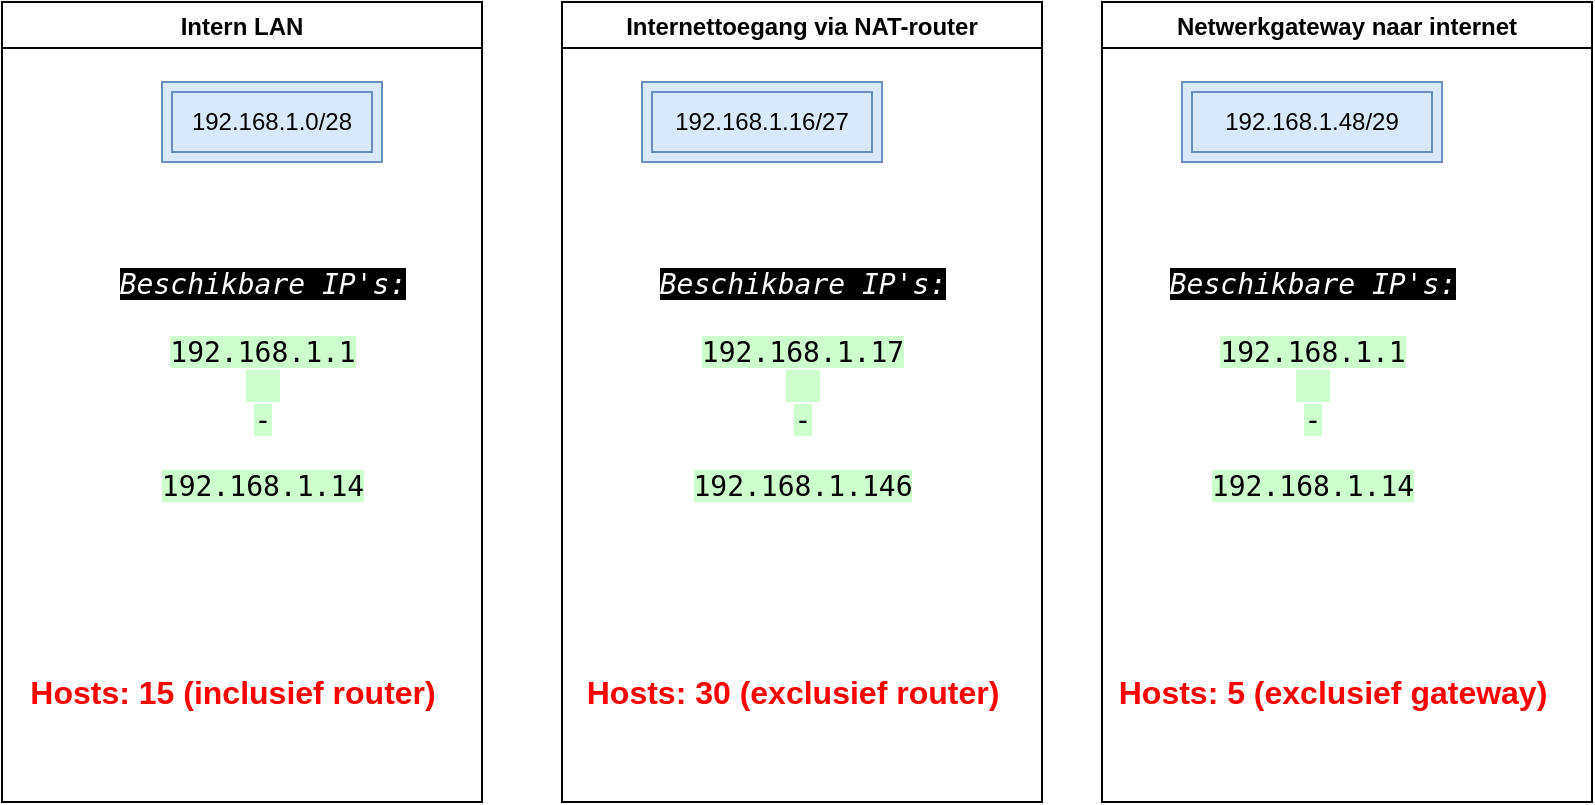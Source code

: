 <mxfile version="22.0.8" type="github">
  <diagram name="Page-1" id="IfN-q7y35NZr2u1xi1Se">
    <mxGraphModel dx="1157" dy="700" grid="1" gridSize="10" guides="1" tooltips="1" connect="1" arrows="1" fold="1" page="1" pageScale="1" pageWidth="827" pageHeight="1169" math="0" shadow="0">
      <root>
        <mxCell id="0" />
        <mxCell id="1" parent="0" />
        <mxCell id="S7OoX4hOGrA3Il8_2Npv-1" value="Intern LAN" style="swimlane;" parent="1" vertex="1">
          <mxGeometry x="20" y="280" width="240" height="400" as="geometry" />
        </mxCell>
        <mxCell id="S7OoX4hOGrA3Il8_2Npv-4" value="192.168.1.0/28" style="shape=ext;margin=3;double=1;whiteSpace=wrap;html=1;align=center;fillColor=#dae8fc;strokeColor=#6c8ebf;" parent="S7OoX4hOGrA3Il8_2Npv-1" vertex="1">
          <mxGeometry x="80" y="40" width="110" height="40" as="geometry" />
        </mxCell>
        <mxCell id="S7OoX4hOGrA3Il8_2Npv-10" value="&lt;b&gt;&lt;font color=&quot;#ff0000&quot; style=&quot;font-size: 16px;&quot;&gt;Hosts: 15 (inclusief router)&lt;/font&gt;&lt;/b&gt;" style="text;html=1;align=center;verticalAlign=middle;resizable=0;points=[];autosize=1;strokeColor=none;fillColor=none;" parent="S7OoX4hOGrA3Il8_2Npv-1" vertex="1">
          <mxGeometry y="330" width="230" height="30" as="geometry" />
        </mxCell>
        <mxCell id="S7OoX4hOGrA3Il8_2Npv-7" value="&lt;span style=&quot;font-variant-caps: normal; font-weight: 400; letter-spacing: normal; text-indent: 0px; text-transform: none; word-spacing: 0px; -webkit-text-stroke-width: 0px; text-decoration: none; caret-color: rgb(255, 255, 255); font-family: &amp;quot;Söhne Mono&amp;quot;, Monaco, &amp;quot;Andale Mono&amp;quot;, &amp;quot;Ubuntu Mono&amp;quot;, monospace; font-size: 14px; text-align: left; float: none; display: inline !important;&quot;&gt;&lt;i style=&quot;color: rgb(255, 255, 255);&quot;&gt;&lt;span style=&quot;background-color: rgb(0, 0, 0);&quot;&gt;Beschikbare IP&#39;s: &lt;/span&gt;&lt;br&gt;&lt;/i&gt;&lt;span style=&quot;background-color: rgb(204, 255, 204);&quot;&gt;&lt;br&gt;192.168.1.1&lt;br&gt;&amp;nbsp;&amp;nbsp;&lt;br&gt;- &lt;br&gt;&lt;br&gt;192.168.1.14&lt;br&gt;&lt;/span&gt;&lt;br&gt;&lt;/span&gt;" style="text;html=1;align=center;verticalAlign=middle;resizable=0;points=[];autosize=1;strokeColor=none;fillColor=none;" parent="S7OoX4hOGrA3Il8_2Npv-1" vertex="1">
          <mxGeometry x="45" y="130" width="170" height="140" as="geometry" />
        </mxCell>
        <mxCell id="S7OoX4hOGrA3Il8_2Npv-2" value="Internettoegang via NAT-router" style="swimlane;" parent="1" vertex="1">
          <mxGeometry x="300" y="280" width="240" height="400" as="geometry" />
        </mxCell>
        <mxCell id="S7OoX4hOGrA3Il8_2Npv-5" value="192.168.1.16/27" style="shape=ext;margin=3;double=1;whiteSpace=wrap;html=1;align=center;fillColor=#dae8fc;strokeColor=#6c8ebf;" parent="S7OoX4hOGrA3Il8_2Npv-2" vertex="1">
          <mxGeometry x="40" y="40" width="120" height="40" as="geometry" />
        </mxCell>
        <mxCell id="S7OoX4hOGrA3Il8_2Npv-13" value="&lt;b&gt;&lt;font color=&quot;#ff0000&quot; style=&quot;font-size: 16px;&quot;&gt;Hosts: 30 (exclusief router)&lt;/font&gt;&lt;/b&gt;" style="text;html=1;align=center;verticalAlign=middle;resizable=0;points=[];autosize=1;strokeColor=none;fillColor=none;" parent="S7OoX4hOGrA3Il8_2Npv-2" vertex="1">
          <mxGeometry y="330" width="230" height="30" as="geometry" />
        </mxCell>
        <mxCell id="S7OoX4hOGrA3Il8_2Npv-16" value="&lt;span style=&quot;font-variant-caps: normal; font-weight: 400; letter-spacing: normal; text-indent: 0px; text-transform: none; word-spacing: 0px; -webkit-text-stroke-width: 0px; text-decoration: none; caret-color: rgb(255, 255, 255); font-family: &amp;quot;Söhne Mono&amp;quot;, Monaco, &amp;quot;Andale Mono&amp;quot;, &amp;quot;Ubuntu Mono&amp;quot;, monospace; font-size: 14px; text-align: left; float: none; display: inline !important;&quot;&gt;&lt;i style=&quot;color: rgb(255, 255, 255);&quot;&gt;&lt;span style=&quot;background-color: rgb(0, 0, 0);&quot;&gt;Beschikbare IP&#39;s: &lt;/span&gt;&lt;br&gt;&lt;/i&gt;&lt;br&gt;&lt;span style=&quot;background-color: rgb(204, 255, 204);&quot;&gt;192.168.1.17&lt;br&gt;&amp;nbsp;&amp;nbsp;&lt;br&gt;- &lt;br&gt;&lt;br&gt;192.168.1.146&lt;/span&gt;&lt;br&gt;&lt;br&gt;&lt;/span&gt;" style="text;html=1;align=center;verticalAlign=middle;resizable=0;points=[];autosize=1;strokeColor=none;fillColor=none;" parent="S7OoX4hOGrA3Il8_2Npv-2" vertex="1">
          <mxGeometry x="35" y="130" width="170" height="140" as="geometry" />
        </mxCell>
        <mxCell id="S7OoX4hOGrA3Il8_2Npv-3" value="Netwerkgateway naar internet" style="swimlane;" parent="1" vertex="1">
          <mxGeometry x="570" y="280" width="245" height="400" as="geometry" />
        </mxCell>
        <mxCell id="S7OoX4hOGrA3Il8_2Npv-6" value="192.168.1.48/29" style="shape=ext;margin=3;double=1;whiteSpace=wrap;html=1;align=center;fillColor=#dae8fc;strokeColor=#6c8ebf;" parent="S7OoX4hOGrA3Il8_2Npv-3" vertex="1">
          <mxGeometry x="40" y="40" width="130" height="40" as="geometry" />
        </mxCell>
        <mxCell id="S7OoX4hOGrA3Il8_2Npv-14" value="&lt;b&gt;&lt;font color=&quot;#ff0000&quot; style=&quot;font-size: 16px;&quot;&gt;Hosts: 5 (exclusief gateway)&lt;/font&gt;&lt;/b&gt;" style="text;html=1;align=center;verticalAlign=middle;resizable=0;points=[];autosize=1;strokeColor=none;fillColor=none;" parent="S7OoX4hOGrA3Il8_2Npv-3" vertex="1">
          <mxGeometry x="-5" y="330" width="240" height="30" as="geometry" />
        </mxCell>
        <mxCell id="S7OoX4hOGrA3Il8_2Npv-15" value="&lt;span style=&quot;font-variant-caps: normal; font-weight: 400; letter-spacing: normal; text-indent: 0px; text-transform: none; word-spacing: 0px; -webkit-text-stroke-width: 0px; text-decoration: none; caret-color: rgb(255, 255, 255); font-family: &amp;quot;Söhne Mono&amp;quot;, Monaco, &amp;quot;Andale Mono&amp;quot;, &amp;quot;Ubuntu Mono&amp;quot;, monospace; font-size: 14px; text-align: left; float: none; display: inline !important;&quot;&gt;&lt;i style=&quot;color: rgb(255, 255, 255);&quot;&gt;&lt;span style=&quot;background-color: rgb(0, 0, 0);&quot;&gt;Beschikbare IP&#39;s: &lt;/span&gt;&lt;br&gt;&lt;/i&gt;&lt;span style=&quot;background-color: rgb(204, 255, 204);&quot;&gt;&lt;br&gt;192.168.1.1&lt;br&gt;&amp;nbsp;&amp;nbsp;&lt;br&gt;- &lt;br&gt;&lt;br&gt;192.168.1.14&lt;br&gt;&lt;/span&gt;&lt;br&gt;&lt;/span&gt;" style="text;html=1;align=center;verticalAlign=middle;resizable=0;points=[];autosize=1;strokeColor=none;fillColor=none;" parent="S7OoX4hOGrA3Il8_2Npv-3" vertex="1">
          <mxGeometry x="20" y="130" width="170" height="140" as="geometry" />
        </mxCell>
      </root>
    </mxGraphModel>
  </diagram>
</mxfile>

